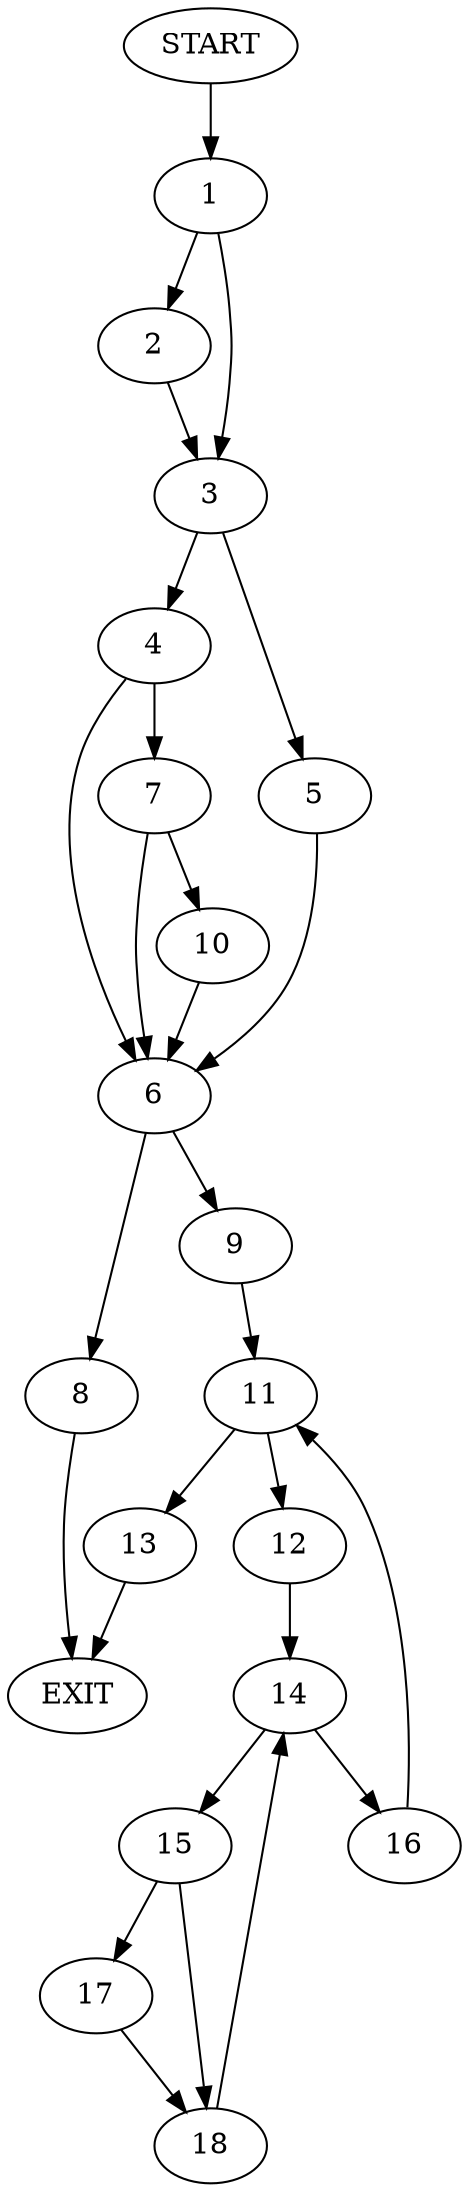 digraph {
0 [label="START"]
19 [label="EXIT"]
0 -> 1
1 -> 2
1 -> 3
2 -> 3
3 -> 4
3 -> 5
5 -> 6
4 -> 7
4 -> 6
6 -> 8
6 -> 9
7 -> 10
7 -> 6
10 -> 6
8 -> 19
9 -> 11
11 -> 12
11 -> 13
12 -> 14
13 -> 19
14 -> 15
14 -> 16
15 -> 17
15 -> 18
16 -> 11
18 -> 14
17 -> 18
}
